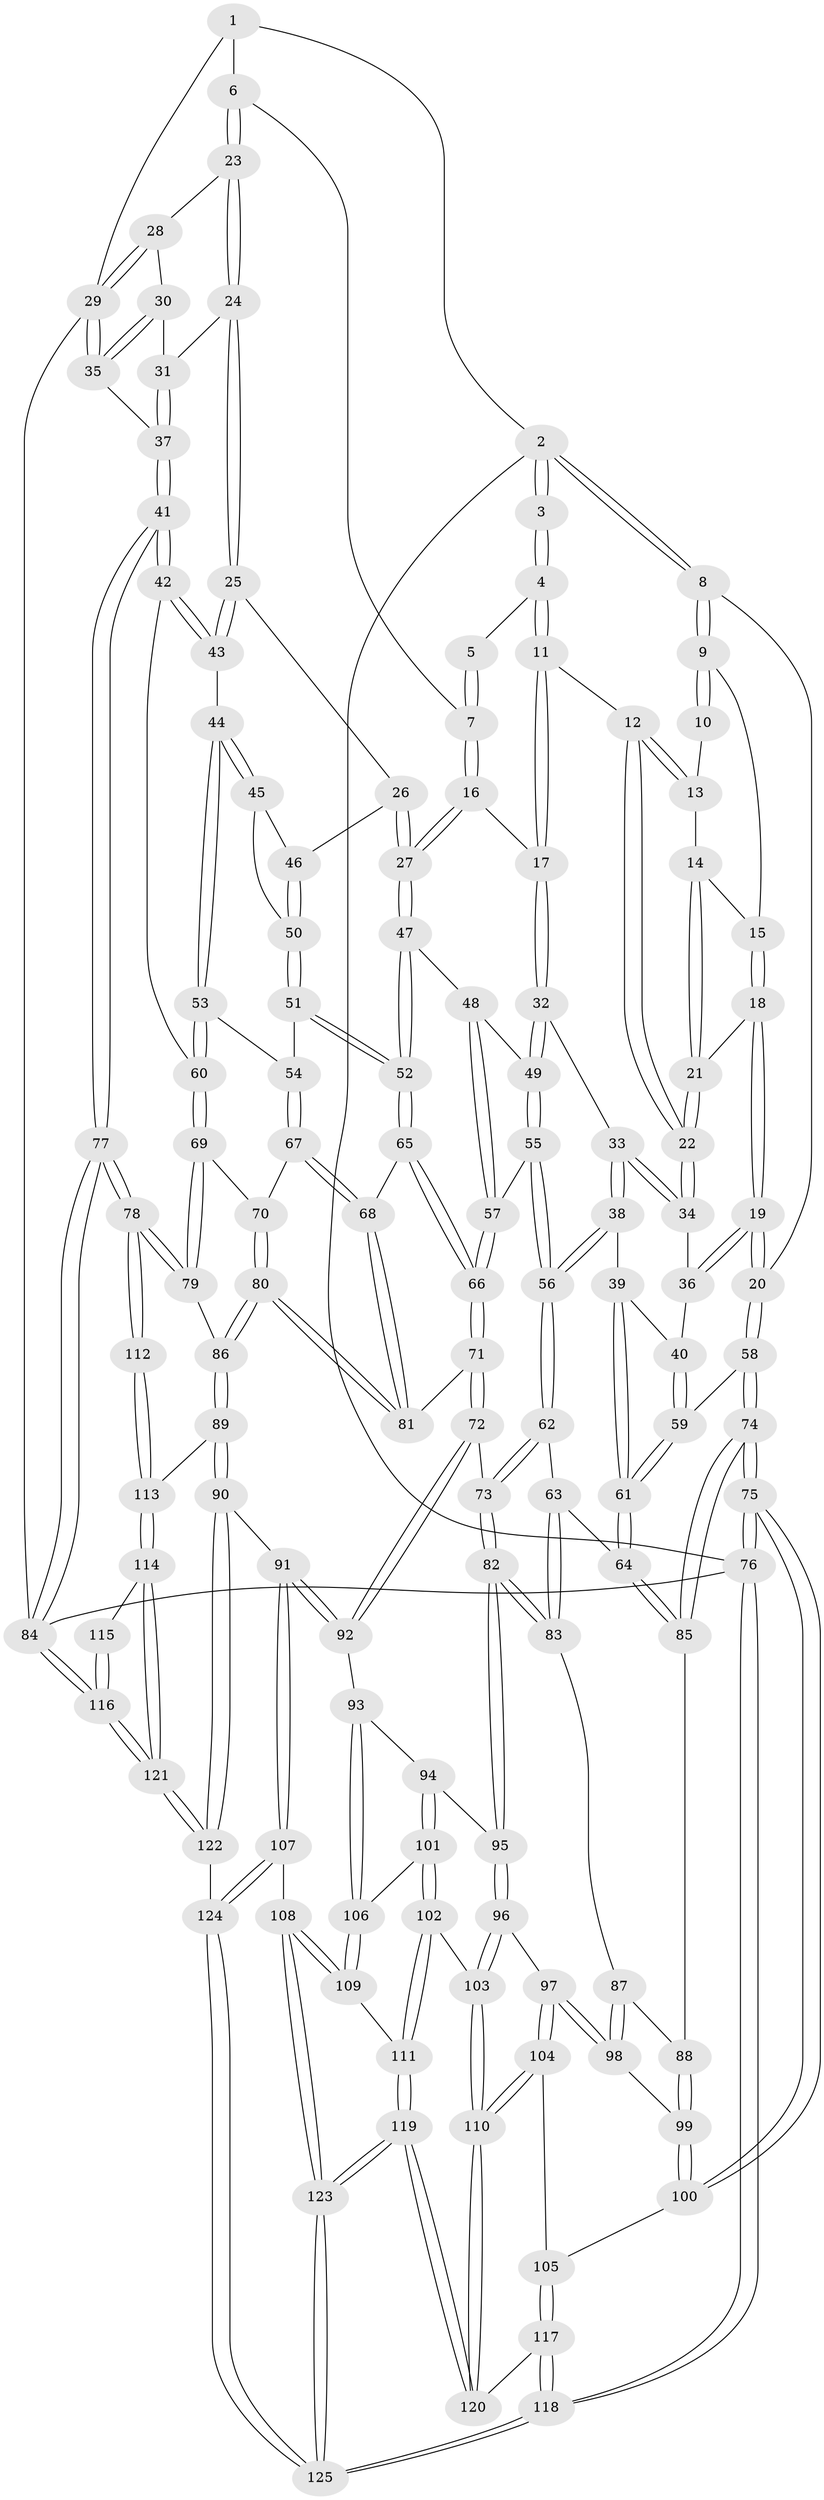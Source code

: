 // Generated by graph-tools (version 1.1) at 2025/38/03/09/25 02:38:20]
// undirected, 125 vertices, 309 edges
graph export_dot {
graph [start="1"]
  node [color=gray90,style=filled];
  1 [pos="+0.7699971444701856+0"];
  2 [pos="+0+0"];
  3 [pos="+0.15251782575006956+0"];
  4 [pos="+0.36495881311068756+0"];
  5 [pos="+0.5575432249665487+0"];
  6 [pos="+0.7805149505926543+0.0815212312700997"];
  7 [pos="+0.6027615429201444+0.07651207740454305"];
  8 [pos="+0+0.1613568470141097"];
  9 [pos="+0.0713927915255194+0.05019262645430019"];
  10 [pos="+0.1245337314657758+0"];
  11 [pos="+0.3595993008408164+0.08532922153292824"];
  12 [pos="+0.25470388984672426+0.13878255740029896"];
  13 [pos="+0.15039493300600815+0.045559550160122274"];
  14 [pos="+0.13467422283341057+0.09009684383014496"];
  15 [pos="+0.07895330087815755+0.07685712936514187"];
  16 [pos="+0.5401072808007625+0.21837701544658228"];
  17 [pos="+0.4351070342517801+0.18673723193597083"];
  18 [pos="+0.06437047722416799+0.1624469476347578"];
  19 [pos="+0+0.2326796303276465"];
  20 [pos="+0+0.2409288789944815"];
  21 [pos="+0.16429365822855097+0.18535452601745864"];
  22 [pos="+0.18313853888675874+0.19575182811175335"];
  23 [pos="+0.7921511046110103+0.11151863654236731"];
  24 [pos="+0.7844577062579673+0.21424169790269482"];
  25 [pos="+0.780717801493346+0.21848218113031248"];
  26 [pos="+0.6182351532100089+0.24403572308969224"];
  27 [pos="+0.5526165206354477+0.2305816669661887"];
  28 [pos="+0.8656119808896164+0.0939814466525013"];
  29 [pos="+1+0"];
  30 [pos="+1+0.1543709185516518"];
  31 [pos="+0.8357494232714934+0.22096740221638447"];
  32 [pos="+0.3247193291766631+0.3549090325753627"];
  33 [pos="+0.3110405500023548+0.3555040337034927"];
  34 [pos="+0.18240289637204077+0.23288968799939663"];
  35 [pos="+1+0.11287217121864147"];
  36 [pos="+0.15122543619320036+0.26980975985306405"];
  37 [pos="+1+0.42163164608358633"];
  38 [pos="+0.2296054941082651+0.41644656814997616"];
  39 [pos="+0.16254380940088256+0.426192284421325"];
  40 [pos="+0.10547829264364911+0.38454850757520864"];
  41 [pos="+1+0.4488673107826025"];
  42 [pos="+1+0.4494355430424244"];
  43 [pos="+0.8005856570823281+0.36235123321562396"];
  44 [pos="+0.7525165502008632+0.42257293820609343"];
  45 [pos="+0.6836445412128694+0.36917668632826145"];
  46 [pos="+0.6440042665839927+0.3258209989174415"];
  47 [pos="+0.5145649658849857+0.42903234228837706"];
  48 [pos="+0.4268881915328585+0.4125093708730048"];
  49 [pos="+0.3443452207541553+0.37773543799791603"];
  50 [pos="+0.6311600892828167+0.41860610073489385"];
  51 [pos="+0.6256711264793476+0.44166969544058005"];
  52 [pos="+0.529278454884069+0.45597897017390265"];
  53 [pos="+0.7427034402516822+0.447146090315197"];
  54 [pos="+0.6960057557980158+0.4638361182075502"];
  55 [pos="+0.34340166466295663+0.484909840500814"];
  56 [pos="+0.28288745239281504+0.5477033590799135"];
  57 [pos="+0.39237141318271573+0.5113715659065401"];
  58 [pos="+0+0.3897255371031603"];
  59 [pos="+0+0.4026783062045075"];
  60 [pos="+0.8111051706199691+0.544137966409297"];
  61 [pos="+0.14029462231421047+0.5947753512392233"];
  62 [pos="+0.27940815180900763+0.5646337381488924"];
  63 [pos="+0.2273058085882715+0.5901193724171451"];
  64 [pos="+0.14310376351368995+0.6015255257302706"];
  65 [pos="+0.5171757023663532+0.5546335415545111"];
  66 [pos="+0.46806033390646+0.6033496310126036"];
  67 [pos="+0.6607868130634036+0.5677520408884562"];
  68 [pos="+0.602847736623319+0.579105713985384"];
  69 [pos="+0.7982745668067399+0.6009060615091479"];
  70 [pos="+0.675944532905827+0.578124626718036"];
  71 [pos="+0.4548416947718361+0.6281099366091946"];
  72 [pos="+0.45368370176758427+0.6296991382842032"];
  73 [pos="+0.4046571775468389+0.6351591327226318"];
  74 [pos="+0+0.6963349294768904"];
  75 [pos="+0+0.8831222086445296"];
  76 [pos="+0+1"];
  77 [pos="+1+0.7238524353929061"];
  78 [pos="+1+0.7307431804294326"];
  79 [pos="+0.8158722479930278+0.6641509311188648"];
  80 [pos="+0.6883948512872807+0.7646121990084197"];
  81 [pos="+0.6359252978427583+0.6903304905884946"];
  82 [pos="+0.32078493542373615+0.713593952195603"];
  83 [pos="+0.2948177336066141+0.7123120850246752"];
  84 [pos="+1+1"];
  85 [pos="+0.12513784723798174+0.6462768057004749"];
  86 [pos="+0.696077183389801+0.7811903020723423"];
  87 [pos="+0.25567592913179416+0.7292059959358913"];
  88 [pos="+0.13538665618265883+0.6838615133269876"];
  89 [pos="+0.685314167956802+0.8145432777700051"];
  90 [pos="+0.6503393593879978+0.8331917024632542"];
  91 [pos="+0.6156469626547595+0.8276097443672628"];
  92 [pos="+0.4868741362212934+0.7431998091749303"];
  93 [pos="+0.4120807437515478+0.8115454617400646"];
  94 [pos="+0.3454992045441861+0.7976118435823273"];
  95 [pos="+0.3444668710963069+0.7969413093243526"];
  96 [pos="+0.2561933780900211+0.8292352146022166"];
  97 [pos="+0.25204291462968187+0.8275628583552133"];
  98 [pos="+0.24083677737593923+0.8101192698928275"];
  99 [pos="+0.12042244734803802+0.7749361345267225"];
  100 [pos="+0.10319646279805808+0.8000364535439848"];
  101 [pos="+0.3328456565153495+0.8802565728909236"];
  102 [pos="+0.3245025642091476+0.8949330647202002"];
  103 [pos="+0.27917228596830307+0.8755953711453663"];
  104 [pos="+0.18483425647907054+0.8903229572128888"];
  105 [pos="+0.13278247973892987+0.8694748557725545"];
  106 [pos="+0.41653216809370225+0.8530429844069221"];
  107 [pos="+0.4635263289190862+0.9218932059464393"];
  108 [pos="+0.4539798247867037+0.9187075670223941"];
  109 [pos="+0.433154683377271+0.9037143560544046"];
  110 [pos="+0.22383586881950984+0.969328074769726"];
  111 [pos="+0.3414094398285439+0.9335250849319677"];
  112 [pos="+0.9052021659114746+0.8394174073241553"];
  113 [pos="+0.7186374736347686+0.8345103723299935"];
  114 [pos="+0.8323599589677901+1"];
  115 [pos="+0.898588166317215+0.8654723204470465"];
  116 [pos="+1+1"];
  117 [pos="+0.10883579119243847+0.9122652973901418"];
  118 [pos="+0+1"];
  119 [pos="+0.24941805816943846+1"];
  120 [pos="+0.2244112725575096+0.9742376607870739"];
  121 [pos="+0.9345026296165196+1"];
  122 [pos="+0.5915934623036626+1"];
  123 [pos="+0.24747549374616473+1"];
  124 [pos="+0.5848498810244244+1"];
  125 [pos="+0.23350384692436446+1"];
  1 -- 2;
  1 -- 6;
  1 -- 29;
  2 -- 3;
  2 -- 3;
  2 -- 8;
  2 -- 8;
  2 -- 76;
  3 -- 4;
  3 -- 4;
  4 -- 5;
  4 -- 11;
  4 -- 11;
  5 -- 7;
  5 -- 7;
  6 -- 7;
  6 -- 23;
  6 -- 23;
  7 -- 16;
  7 -- 16;
  8 -- 9;
  8 -- 9;
  8 -- 20;
  9 -- 10;
  9 -- 10;
  9 -- 15;
  10 -- 13;
  11 -- 12;
  11 -- 17;
  11 -- 17;
  12 -- 13;
  12 -- 13;
  12 -- 22;
  12 -- 22;
  13 -- 14;
  14 -- 15;
  14 -- 21;
  14 -- 21;
  15 -- 18;
  15 -- 18;
  16 -- 17;
  16 -- 27;
  16 -- 27;
  17 -- 32;
  17 -- 32;
  18 -- 19;
  18 -- 19;
  18 -- 21;
  19 -- 20;
  19 -- 20;
  19 -- 36;
  19 -- 36;
  20 -- 58;
  20 -- 58;
  21 -- 22;
  21 -- 22;
  22 -- 34;
  22 -- 34;
  23 -- 24;
  23 -- 24;
  23 -- 28;
  24 -- 25;
  24 -- 25;
  24 -- 31;
  25 -- 26;
  25 -- 43;
  25 -- 43;
  26 -- 27;
  26 -- 27;
  26 -- 46;
  27 -- 47;
  27 -- 47;
  28 -- 29;
  28 -- 29;
  28 -- 30;
  29 -- 35;
  29 -- 35;
  29 -- 84;
  30 -- 31;
  30 -- 35;
  30 -- 35;
  31 -- 37;
  31 -- 37;
  32 -- 33;
  32 -- 49;
  32 -- 49;
  33 -- 34;
  33 -- 34;
  33 -- 38;
  33 -- 38;
  34 -- 36;
  35 -- 37;
  36 -- 40;
  37 -- 41;
  37 -- 41;
  38 -- 39;
  38 -- 56;
  38 -- 56;
  39 -- 40;
  39 -- 61;
  39 -- 61;
  40 -- 59;
  40 -- 59;
  41 -- 42;
  41 -- 42;
  41 -- 77;
  41 -- 77;
  42 -- 43;
  42 -- 43;
  42 -- 60;
  43 -- 44;
  44 -- 45;
  44 -- 45;
  44 -- 53;
  44 -- 53;
  45 -- 46;
  45 -- 50;
  46 -- 50;
  46 -- 50;
  47 -- 48;
  47 -- 52;
  47 -- 52;
  48 -- 49;
  48 -- 57;
  48 -- 57;
  49 -- 55;
  49 -- 55;
  50 -- 51;
  50 -- 51;
  51 -- 52;
  51 -- 52;
  51 -- 54;
  52 -- 65;
  52 -- 65;
  53 -- 54;
  53 -- 60;
  53 -- 60;
  54 -- 67;
  54 -- 67;
  55 -- 56;
  55 -- 56;
  55 -- 57;
  56 -- 62;
  56 -- 62;
  57 -- 66;
  57 -- 66;
  58 -- 59;
  58 -- 74;
  58 -- 74;
  59 -- 61;
  59 -- 61;
  60 -- 69;
  60 -- 69;
  61 -- 64;
  61 -- 64;
  62 -- 63;
  62 -- 73;
  62 -- 73;
  63 -- 64;
  63 -- 83;
  63 -- 83;
  64 -- 85;
  64 -- 85;
  65 -- 66;
  65 -- 66;
  65 -- 68;
  66 -- 71;
  66 -- 71;
  67 -- 68;
  67 -- 68;
  67 -- 70;
  68 -- 81;
  68 -- 81;
  69 -- 70;
  69 -- 79;
  69 -- 79;
  70 -- 80;
  70 -- 80;
  71 -- 72;
  71 -- 72;
  71 -- 81;
  72 -- 73;
  72 -- 92;
  72 -- 92;
  73 -- 82;
  73 -- 82;
  74 -- 75;
  74 -- 75;
  74 -- 85;
  74 -- 85;
  75 -- 76;
  75 -- 76;
  75 -- 100;
  75 -- 100;
  76 -- 118;
  76 -- 118;
  76 -- 84;
  77 -- 78;
  77 -- 78;
  77 -- 84;
  77 -- 84;
  78 -- 79;
  78 -- 79;
  78 -- 112;
  78 -- 112;
  79 -- 86;
  80 -- 81;
  80 -- 81;
  80 -- 86;
  80 -- 86;
  82 -- 83;
  82 -- 83;
  82 -- 95;
  82 -- 95;
  83 -- 87;
  84 -- 116;
  84 -- 116;
  85 -- 88;
  86 -- 89;
  86 -- 89;
  87 -- 88;
  87 -- 98;
  87 -- 98;
  88 -- 99;
  88 -- 99;
  89 -- 90;
  89 -- 90;
  89 -- 113;
  90 -- 91;
  90 -- 122;
  90 -- 122;
  91 -- 92;
  91 -- 92;
  91 -- 107;
  91 -- 107;
  92 -- 93;
  93 -- 94;
  93 -- 106;
  93 -- 106;
  94 -- 95;
  94 -- 101;
  94 -- 101;
  95 -- 96;
  95 -- 96;
  96 -- 97;
  96 -- 103;
  96 -- 103;
  97 -- 98;
  97 -- 98;
  97 -- 104;
  97 -- 104;
  98 -- 99;
  99 -- 100;
  99 -- 100;
  100 -- 105;
  101 -- 102;
  101 -- 102;
  101 -- 106;
  102 -- 103;
  102 -- 111;
  102 -- 111;
  103 -- 110;
  103 -- 110;
  104 -- 105;
  104 -- 110;
  104 -- 110;
  105 -- 117;
  105 -- 117;
  106 -- 109;
  106 -- 109;
  107 -- 108;
  107 -- 124;
  107 -- 124;
  108 -- 109;
  108 -- 109;
  108 -- 123;
  108 -- 123;
  109 -- 111;
  110 -- 120;
  110 -- 120;
  111 -- 119;
  111 -- 119;
  112 -- 113;
  112 -- 113;
  113 -- 114;
  113 -- 114;
  114 -- 115;
  114 -- 121;
  114 -- 121;
  115 -- 116;
  115 -- 116;
  116 -- 121;
  116 -- 121;
  117 -- 118;
  117 -- 118;
  117 -- 120;
  118 -- 125;
  118 -- 125;
  119 -- 120;
  119 -- 120;
  119 -- 123;
  119 -- 123;
  121 -- 122;
  121 -- 122;
  122 -- 124;
  123 -- 125;
  123 -- 125;
  124 -- 125;
  124 -- 125;
}
